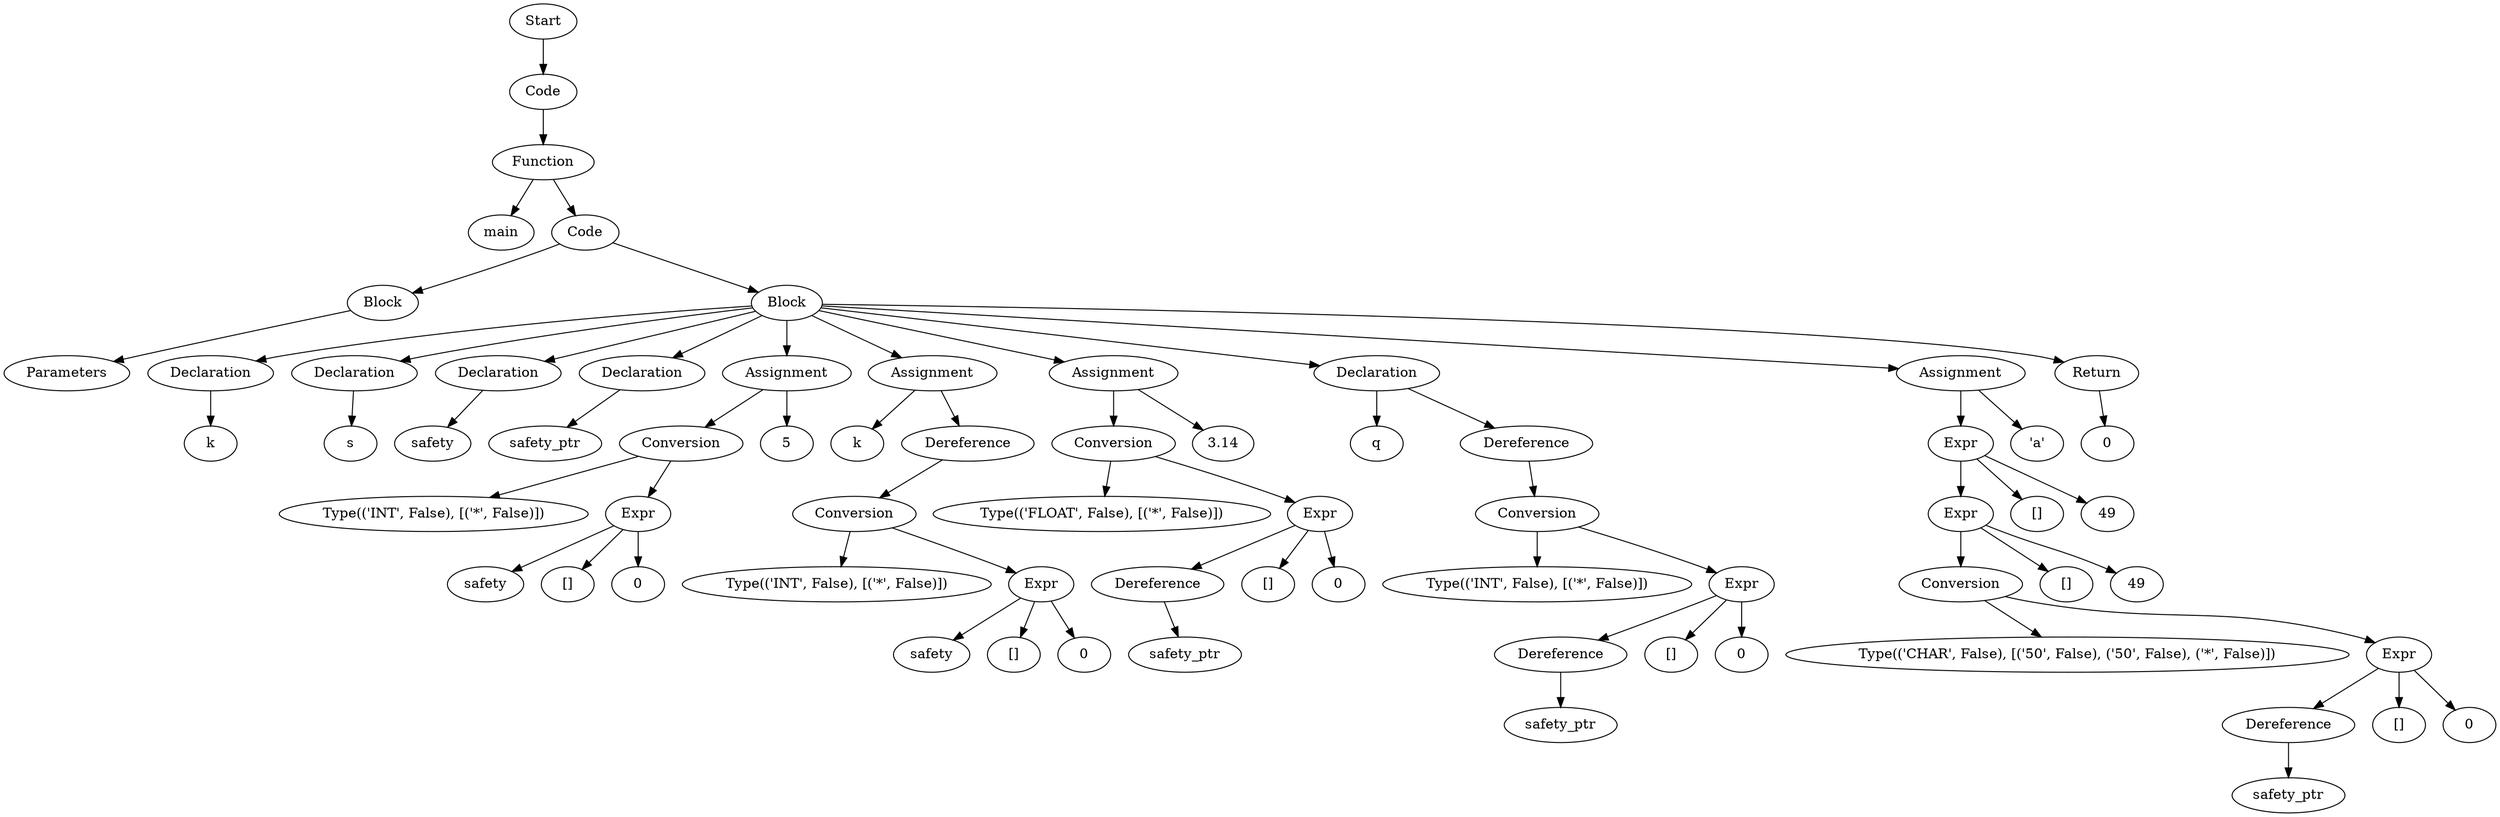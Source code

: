 digraph AST {
  "131770534026192" [label="Start"];
  "131770534026192" -> "131770534025808";
  "131770534025808" [label="Code"];
  "131770534025808" -> "131770534021008";
  "131770534021008" [label="Function"];
  "131770534021008" -> "131770534026768";
  "131770534021008" -> "131770534022208";
  "131770534026768" [label="main"];
  "131770534022208" [label="Code"];
  "131770534022208" -> "131770532011104";
  "131770534022208" -> "131770532005344";
  "131770532011104" [label="Block"];
  "131770532011104" -> "131770534025952";
  "131770534025952" [label="Parameters"];
  "131770532005344" [label="Block"];
  "131770532005344" -> "131770534034208";
  "131770532005344" -> "131770534026720";
  "131770532005344" -> "131770534033728";
  "131770532005344" -> "131770532004528";
  "131770532005344" -> "131770532005824";
  "131770532005344" -> "131770532007840";
  "131770532005344" -> "131770532009856";
  "131770532005344" -> "131770532011872";
  "131770532005344" -> "131770532013888";
  "131770532005344" -> "131770532018448";
  "131770534034208" [label="Declaration"];
  "131770534034208" -> "131770534030272";
  "131770534030272" [label="k"];
  "131770534026720" [label="Declaration"];
  "131770534026720" -> "131770534025664";
  "131770534025664" [label="s"];
  "131770534033728" [label="Declaration"];
  "131770534033728" -> "131770532004000";
  "131770532004000" [label="safety"];
  "131770532004528" [label="Declaration"];
  "131770532004528" -> "131770532005296";
  "131770532005296" [label="safety_ptr"];
  "131770532005824" [label="Assignment"];
  "131770532005824" -> "131770532019360";
  "131770532005824" -> "131770532007408";
  "131770532019360" [label="Conversion"];
  "131770532019360" -> "131770532019408";
  "131770532019360" -> "131770532006016";
  "131770532019408" [label="Type(('INT', False), [('*', False)])"];
  "131770532006016" [label="Expr"];
  "131770532006016" -> "131770532006592";
  "131770532006016" -> "131770532006640";
  "131770532006016" -> "131770532006784";
  "131770532006592" [label="safety"];
  "131770532006640" [label="[]"];
  "131770532006784" [label="0"];
  "131770532007408" [label="5"];
  "131770532007840" [label="Assignment"];
  "131770532007840" -> "131770532008416";
  "131770532007840" -> "131770532017728";
  "131770532008416" [label="k"];
  "131770532017728" [label="Dereference"];
  "131770532017728" -> "131770532018640";
  "131770532018640" [label="Conversion"];
  "131770532018640" -> "131770532018592";
  "131770532018640" -> "131770532008608";
  "131770532018592" [label="Type(('INT', False), [('*', False)])"];
  "131770532008608" [label="Expr"];
  "131770532008608" -> "131770532009184";
  "131770532008608" -> "131770532009232";
  "131770532008608" -> "131770532009376";
  "131770532009184" [label="safety"];
  "131770532009232" [label="[]"];
  "131770532009376" [label="0"];
  "131770532009856" [label="Assignment"];
  "131770532009856" -> "131770532006976";
  "131770532009856" -> "131770532011440";
  "131770532006976" [label="Conversion"];
  "131770532006976" -> "131770532006928";
  "131770532006976" -> "131770532010048";
  "131770532006928" [label="Type(('FLOAT', False), [('*', False)])"];
  "131770532010048" [label="Expr"];
  "131770532010048" -> "131770532008656";
  "131770532010048" -> "131770532010672";
  "131770532010048" -> "131770532010816";
  "131770532008656" [label="Dereference"];
  "131770532008656" -> "131770532010624";
  "131770532010624" [label="safety_ptr"];
  "131770532010672" [label="[]"];
  "131770532010816" [label="0"];
  "131770532011440" [label="3.14"];
  "131770532011872" [label="Declaration"];
  "131770532011872" -> "131770532012352";
  "131770532011872" -> "131770532007216";
  "131770532012352" [label="q"];
  "131770532007216" [label="Dereference"];
  "131770532007216" -> "131770532008224";
  "131770532008224" [label="Conversion"];
  "131770532008224" -> "131770532008080";
  "131770532008224" -> "131770532012640";
  "131770532008080" [label="Type(('INT', False), [('*', False)])"];
  "131770532012640" [label="Expr"];
  "131770532012640" -> "131770532006064";
  "131770532012640" -> "131770532013264";
  "131770532012640" -> "131770532013408";
  "131770532006064" [label="Dereference"];
  "131770532006064" -> "131770532013216";
  "131770532013216" [label="safety_ptr"];
  "131770532013264" [label="[]"];
  "131770532013408" [label="0"];
  "131770532013888" [label="Assignment"];
  "131770532013888" -> "131770534019712";
  "131770532013888" -> "131770532018208";
  "131770534019712" [label="Expr"];
  "131770534019712" -> "131770534031184";
  "131770534019712" -> "131770534032672";
  "131770534019712" -> "131770532017632";
  "131770534031184" [label="Expr"];
  "131770534031184" -> "131770532005584";
  "131770534031184" -> "131770534031280";
  "131770534031184" -> "131770532016768";
  "131770532005584" [label="Conversion"];
  "131770532005584" -> "131770532005440";
  "131770532005584" -> "131770532014272";
  "131770532005440" [label="Type(('CHAR', False), [('50', False), ('50', False), ('*', False)])"];
  "131770532014272" [label="Expr"];
  "131770532014272" -> "131770532007072";
  "131770532014272" -> "131770532015616";
  "131770532014272" -> "131770532015760";
  "131770532007072" [label="Dereference"];
  "131770532007072" -> "131770532015520";
  "131770532015520" [label="safety_ptr"];
  "131770532015616" [label="[]"];
  "131770532015760" [label="0"];
  "131770534031280" [label="[]"];
  "131770532016768" [label="49"];
  "131770534032672" [label="[]"];
  "131770532017632" [label="49"];
  "131770532018208" [label="'a'"];
  "131770532018448" [label="Return"];
  "131770532018448" -> "131770532019168";
  "131770532019168" [label="0"];
}
